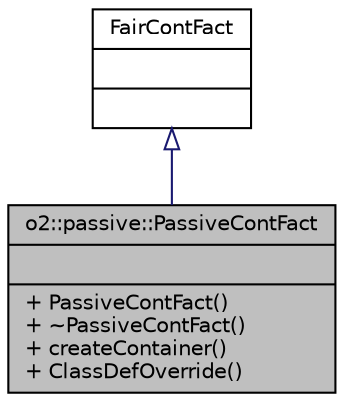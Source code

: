 digraph "o2::passive::PassiveContFact"
{
 // INTERACTIVE_SVG=YES
  bgcolor="transparent";
  edge [fontname="Helvetica",fontsize="10",labelfontname="Helvetica",labelfontsize="10"];
  node [fontname="Helvetica",fontsize="10",shape=record];
  Node1 [label="{o2::passive::PassiveContFact\n||+ PassiveContFact()\l+ ~PassiveContFact()\l+ createContainer()\l+ ClassDefOverride()\l}",height=0.2,width=0.4,color="black", fillcolor="grey75", style="filled", fontcolor="black"];
  Node2 -> Node1 [dir="back",color="midnightblue",fontsize="10",style="solid",arrowtail="onormal",fontname="Helvetica"];
  Node2 [label="{FairContFact\n||}",height=0.2,width=0.4,color="black",URL="$df/db3/classFairContFact.html"];
}
